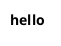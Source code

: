 @startuml
title hello

!define LINK <size:20><&link-intact></size>

!ifdef USER
	actor user
!endif

!ifdef indexPHP
	boundary "index.php" as index
!endif

!ifdef accountPHP || joinPHP || loginPHP || initPHP
  box "users/" #WhiteSmoke
  	!ifdef accountPHP 
      boundary "account.php" as account
    !endif
    
    !ifdef joinPHP
		boundary "join.php" as join
    !endif
    
    !ifdef loginPHP
		boundary "login.php" as login
	!endif
    
    !ifdef initPHP
		control "init.php" as init
    !endif
  end box
!endif

!ifdef headerPHP || navigationPHP || page_footerPHP || html_footerPHP || recaptcha_configPHP || google_oauth_loginPHP || facebook_oauth_loginPHP
	box "users/includes/" #Gainsboro
		!ifdef headerPHP
			entity "header.php" as header
		!endif

		!ifdef navigationPHP
			entity "navigation.php" as navigation
        !endif

		!ifdef page_footerPHP
			entity "page_footer.php" as page_footer
		!endif
			
		!ifdef html_footerPHP
			entity "html_footer.php" as html_footer
		!endif
			
		!ifdef recaptcha_configPHP
			control "recaptcha.config.php" as recaptcha_config
		!endif
			
		!ifdef google_oauth_loginPHP
			control "google_oauth_login.php" as google_oauth_login
		!endif
			
		!ifdef facebook_oauth_loginPHP
			control "facebook_oauth_login.php" as facebook_oauth_login
		!endif		
  end box
!endif

!ifdef custom_login_scriptPHP
	box "usersc/scripts/" #Silver
		!ifdef custom_login_scriptPHP
			control "custom_login_script.php" as custom_login_script
		!endif
	end box
!endif

@enduml